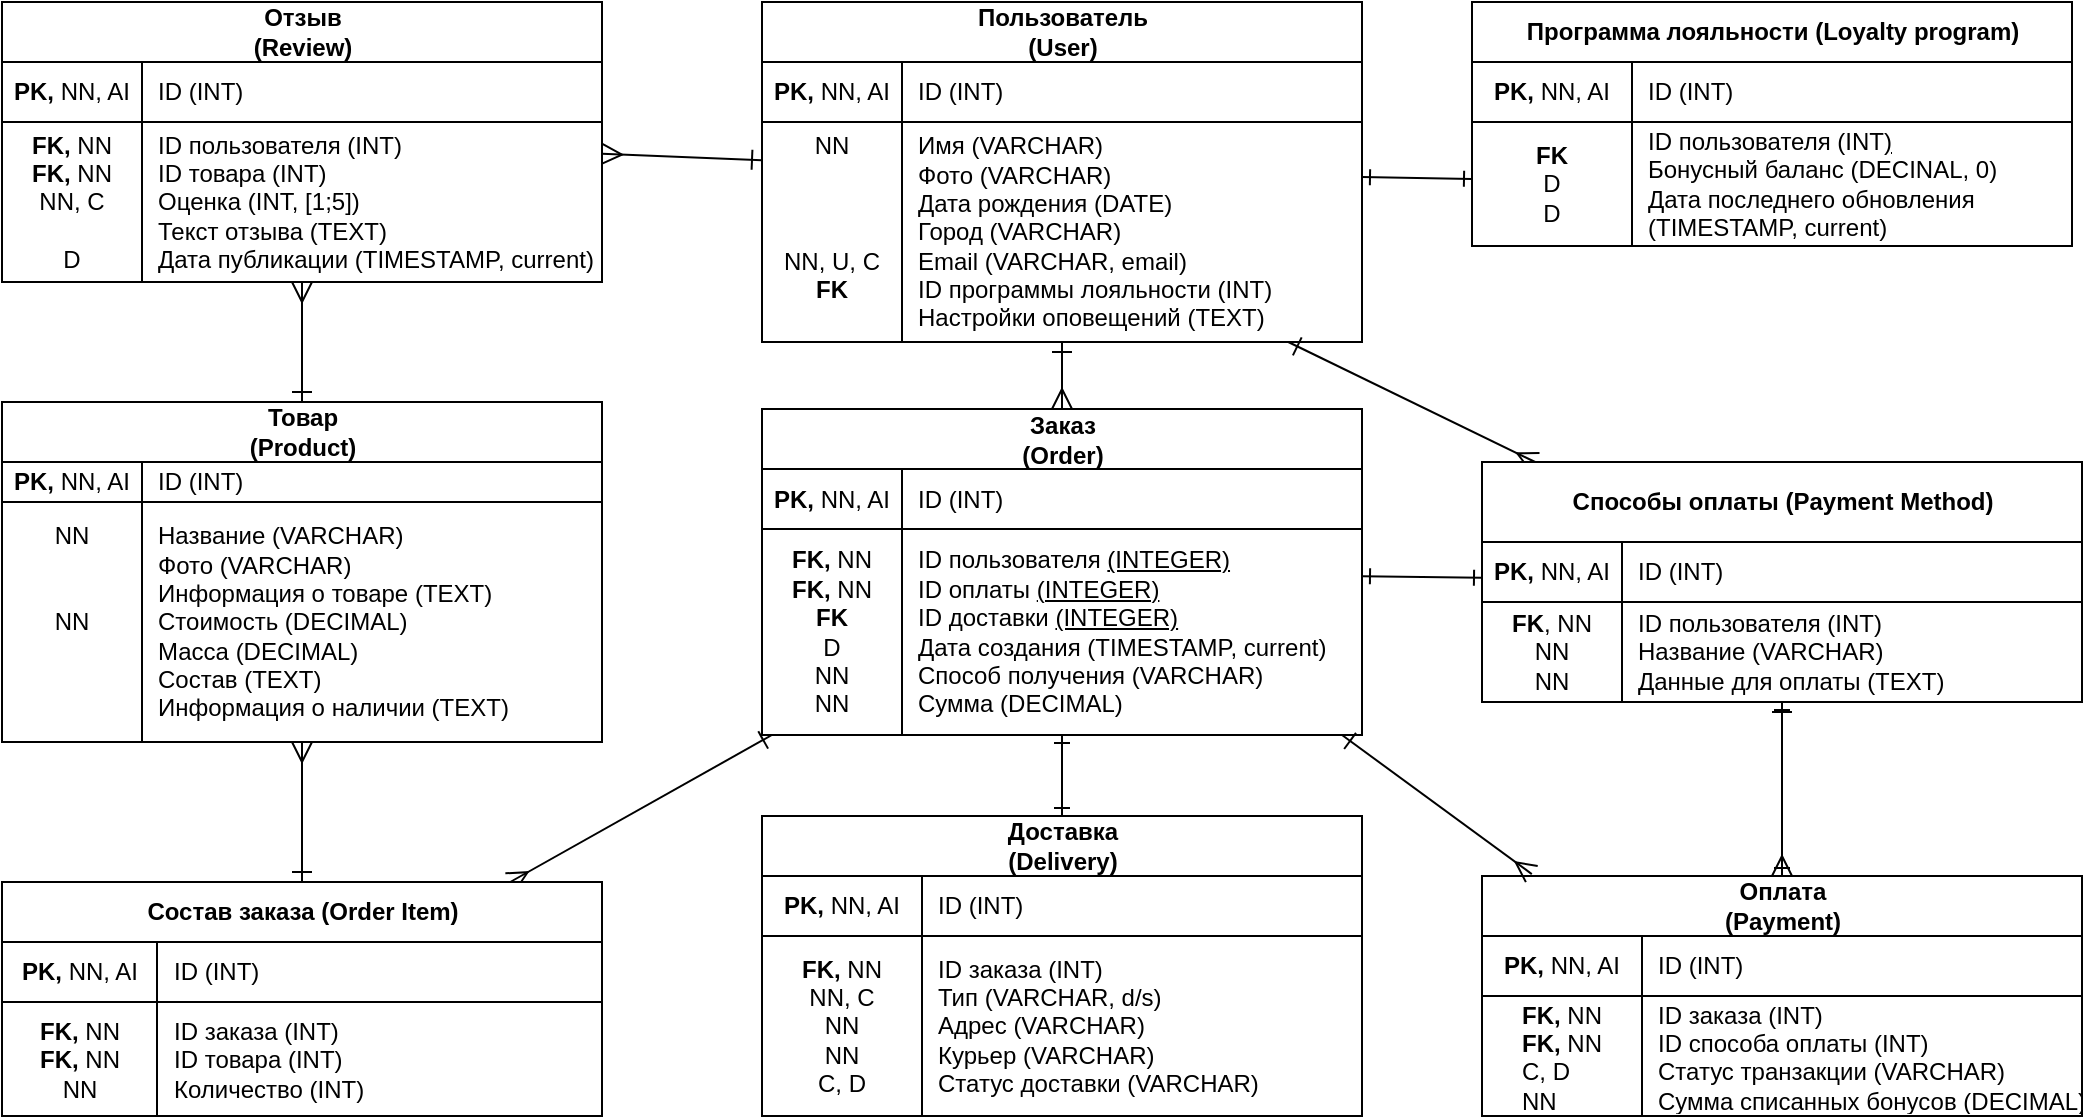 <mxfile version="26.0.16">
  <diagram name="Page-1" id="PA6goV8-cNR6Mvob7BMG">
    <mxGraphModel dx="984" dy="1733" grid="1" gridSize="10" guides="1" tooltips="1" connect="1" arrows="1" fold="1" page="1" pageScale="1" pageWidth="850" pageHeight="1100" math="0" shadow="0">
      <root>
        <mxCell id="0" />
        <mxCell id="1" parent="0" />
        <mxCell id="i-CCy0--mV5obR6uH1pO-1" style="rounded=0;orthogonalLoop=1;jettySize=auto;html=1;fontSize=12;startArrow=ERone;startFill=0;endArrow=ERone;endFill=0;" parent="1" source="i-CCy0--mV5obR6uH1pO-29" target="i-CCy0--mV5obR6uH1pO-47" edge="1">
          <mxGeometry relative="1" as="geometry" />
        </mxCell>
        <mxCell id="i-CCy0--mV5obR6uH1pO-2" style="edgeStyle=none;curved=1;rounded=0;orthogonalLoop=1;jettySize=auto;html=1;fontSize=12;startSize=8;endSize=8;startArrow=ERone;startFill=0;endArrow=ERmany;endFill=0;" parent="1" source="i-CCy0--mV5obR6uH1pO-33" target="i-CCy0--mV5obR6uH1pO-103" edge="1">
          <mxGeometry relative="1" as="geometry">
            <mxPoint x="655" y="-2" as="targetPoint" />
          </mxGeometry>
        </mxCell>
        <mxCell id="i-CCy0--mV5obR6uH1pO-21" style="edgeStyle=none;curved=1;rounded=0;orthogonalLoop=1;jettySize=auto;html=1;fontSize=12;startSize=8;endSize=8;startArrow=ERone;startFill=0;endArrow=ERmany;endFill=0;" parent="1" source="i-CCy0--mV5obR6uH1pO-29" target="i-CCy0--mV5obR6uH1pO-110" edge="1">
          <mxGeometry relative="1" as="geometry">
            <mxPoint x="530" y="-30" as="sourcePoint" />
            <mxPoint x="393" y="-87" as="targetPoint" />
          </mxGeometry>
        </mxCell>
        <mxCell id="i-CCy0--mV5obR6uH1pO-22" style="edgeStyle=none;curved=1;rounded=0;orthogonalLoop=1;jettySize=auto;html=1;fontSize=12;startSize=8;endSize=8;startArrow=ERone;startFill=0;endArrow=ERmany;endFill=0;" parent="1" source="i-CCy0--mV5obR6uH1pO-33" target="i-CCy0--mV5obR6uH1pO-56" edge="1">
          <mxGeometry relative="1" as="geometry">
            <mxPoint x="536" y="18" as="sourcePoint" />
            <mxPoint x="639" y="63" as="targetPoint" />
          </mxGeometry>
        </mxCell>
        <mxCell id="i-CCy0--mV5obR6uH1pO-23" style="edgeStyle=none;curved=1;rounded=0;orthogonalLoop=1;jettySize=auto;html=1;fontSize=12;startSize=8;endSize=8;startArrow=ERone;startFill=0;endArrow=ERmany;endFill=0;" parent="1" source="i-CCy0--mV5obR6uH1pO-82" target="i-CCy0--mV5obR6uH1pO-117" edge="1">
          <mxGeometry relative="1" as="geometry">
            <mxPoint x="492" y="4" as="sourcePoint" />
            <mxPoint x="672" y="141" as="targetPoint" />
          </mxGeometry>
        </mxCell>
        <mxCell id="i-CCy0--mV5obR6uH1pO-24" style="edgeStyle=none;curved=1;rounded=0;orthogonalLoop=1;jettySize=auto;html=1;fontSize=12;startSize=8;endSize=8;startArrow=ERone;startFill=0;endArrow=ERmany;endFill=0;" parent="1" source="i-CCy0--mV5obR6uH1pO-117" target="i-CCy0--mV5obR6uH1pO-110" edge="1">
          <mxGeometry relative="1" as="geometry">
            <mxPoint x="442.5" y="-37" as="sourcePoint" />
            <mxPoint x="622.5" y="100" as="targetPoint" />
          </mxGeometry>
        </mxCell>
        <mxCell id="i-CCy0--mV5obR6uH1pO-25" style="edgeStyle=none;curved=1;rounded=0;orthogonalLoop=1;jettySize=auto;html=1;fontSize=12;startSize=8;endSize=8;startArrow=ERone;startFill=0;endArrow=ERmany;endFill=0;" parent="1" source="i-CCy0--mV5obR6uH1pO-103" target="i-CCy0--mV5obR6uH1pO-82" edge="1">
          <mxGeometry relative="1" as="geometry">
            <mxPoint x="507" y="92" as="sourcePoint" />
            <mxPoint x="687" y="229" as="targetPoint" />
          </mxGeometry>
        </mxCell>
        <mxCell id="i-CCy0--mV5obR6uH1pO-26" style="rounded=0;orthogonalLoop=1;jettySize=auto;html=1;fontSize=12;startArrow=ERone;startFill=0;endArrow=ERone;endFill=0;" parent="1" source="i-CCy0--mV5obR6uH1pO-56" target="i-CCy0--mV5obR6uH1pO-103" edge="1">
          <mxGeometry relative="1" as="geometry">
            <mxPoint x="532" y="110.58" as="sourcePoint" />
            <mxPoint x="590" y="110.58" as="targetPoint" />
          </mxGeometry>
        </mxCell>
        <mxCell id="i-CCy0--mV5obR6uH1pO-27" style="rounded=0;orthogonalLoop=1;jettySize=auto;html=1;fontSize=12;startArrow=ERone;startFill=0;endArrow=ERone;endFill=0;" parent="1" source="i-CCy0--mV5obR6uH1pO-103" target="i-CCy0--mV5obR6uH1pO-89" edge="1">
          <mxGeometry relative="1" as="geometry">
            <mxPoint x="872" y="31" as="sourcePoint" />
            <mxPoint x="930" y="31" as="targetPoint" />
          </mxGeometry>
        </mxCell>
        <mxCell id="i-CCy0--mV5obR6uH1pO-28" style="edgeStyle=none;curved=1;rounded=0;orthogonalLoop=1;jettySize=auto;html=1;fontSize=12;startSize=8;endSize=8;startArrow=ERone;startFill=0;endArrow=ERmany;endFill=0;" parent="1" source="i-CCy0--mV5obR6uH1pO-56" target="i-CCy0--mV5obR6uH1pO-96" edge="1">
          <mxGeometry relative="1" as="geometry">
            <mxPoint x="495" y="170" as="sourcePoint" />
            <mxPoint x="675" y="307" as="targetPoint" />
          </mxGeometry>
        </mxCell>
        <mxCell id="i-CCy0--mV5obR6uH1pO-29" value="&lt;span style=&quot;white-space: normal;&quot;&gt;Пользователь (User)&lt;/span&gt;" style="shape=table;startSize=30;container=1;collapsible=1;childLayout=tableLayout;fixedRows=1;rowLines=0;fontStyle=1;align=center;resizeLast=1;html=1;" parent="1" vertex="1">
          <mxGeometry x="480" y="-380" width="300" height="170" as="geometry">
            <mxRectangle x="500" y="-250" width="160" height="30" as="alternateBounds" />
          </mxGeometry>
        </mxCell>
        <mxCell id="i-CCy0--mV5obR6uH1pO-30" value="" style="shape=tableRow;horizontal=0;startSize=0;swimlaneHead=0;swimlaneBody=0;fillColor=none;collapsible=0;dropTarget=0;points=[[0,0.5],[1,0.5]];portConstraint=eastwest;top=0;left=0;right=0;bottom=1;" parent="i-CCy0--mV5obR6uH1pO-29" vertex="1">
          <mxGeometry y="30" width="300" height="30" as="geometry" />
        </mxCell>
        <mxCell id="i-CCy0--mV5obR6uH1pO-31" value="PK,&amp;nbsp;&lt;span style=&quot;font-weight: 400;&quot;&gt;NN, AI&lt;/span&gt;" style="shape=partialRectangle;connectable=0;fillColor=none;top=0;left=0;bottom=0;right=0;fontStyle=1;overflow=hidden;whiteSpace=wrap;html=1;" parent="i-CCy0--mV5obR6uH1pO-30" vertex="1">
          <mxGeometry width="70" height="30" as="geometry">
            <mxRectangle width="70" height="30" as="alternateBounds" />
          </mxGeometry>
        </mxCell>
        <mxCell id="i-CCy0--mV5obR6uH1pO-32" value="&lt;span style=&quot;font-weight: 400; white-space: nowrap;&quot;&gt;ID (INT)&lt;/span&gt;" style="shape=partialRectangle;connectable=0;fillColor=none;top=0;left=0;bottom=0;right=0;align=left;spacingLeft=6;fontStyle=1;overflow=hidden;whiteSpace=wrap;html=1;" parent="i-CCy0--mV5obR6uH1pO-30" vertex="1">
          <mxGeometry x="70" width="230" height="30" as="geometry">
            <mxRectangle width="230" height="30" as="alternateBounds" />
          </mxGeometry>
        </mxCell>
        <mxCell id="i-CCy0--mV5obR6uH1pO-33" value="" style="shape=tableRow;horizontal=0;startSize=0;swimlaneHead=0;swimlaneBody=0;fillColor=none;collapsible=0;dropTarget=0;points=[[0,0.5],[1,0.5]];portConstraint=eastwest;top=0;left=0;right=0;bottom=0;" parent="i-CCy0--mV5obR6uH1pO-29" vertex="1">
          <mxGeometry y="60" width="300" height="110" as="geometry" />
        </mxCell>
        <mxCell id="i-CCy0--mV5obR6uH1pO-34" value="&lt;div&gt;NN&lt;/div&gt;&lt;div&gt;&lt;br&gt;&lt;/div&gt;&lt;div&gt;&lt;br&gt;&lt;/div&gt;&lt;div&gt;&lt;br&gt;&lt;/div&gt;&lt;div&gt;NN, U, C&lt;/div&gt;&lt;div&gt;&lt;b&gt;FK&lt;/b&gt;&lt;/div&gt;&lt;div&gt;&lt;br&gt;&lt;/div&gt;" style="shape=partialRectangle;connectable=0;fillColor=none;top=0;left=0;bottom=0;right=0;editable=1;overflow=hidden;whiteSpace=wrap;html=1;" parent="i-CCy0--mV5obR6uH1pO-33" vertex="1">
          <mxGeometry width="70" height="110" as="geometry">
            <mxRectangle width="70" height="110" as="alternateBounds" />
          </mxGeometry>
        </mxCell>
        <mxCell id="i-CCy0--mV5obR6uH1pO-35" value="&lt;div style=&quot;white-space: nowrap;&quot;&gt;Имя (VARCHAR)&lt;/div&gt;&lt;div style=&quot;white-space: nowrap;&quot;&gt;Фото (VARCHAR)&lt;/div&gt;&lt;div style=&quot;white-space: nowrap;&quot;&gt;Дата рождения (DATE)&lt;/div&gt;&lt;div style=&quot;white-space: nowrap;&quot;&gt;Город (VARCHAR)&lt;/div&gt;&lt;div style=&quot;white-space: nowrap;&quot;&gt;Email (VARCHAR, email)&lt;/div&gt;&lt;div style=&quot;white-space: nowrap;&quot;&gt;ID программы лояльности (INT)&lt;/div&gt;&lt;div style=&quot;white-space: nowrap;&quot;&gt;Настройки оповещений (TEXT)&lt;br&gt;&lt;/div&gt;" style="shape=partialRectangle;connectable=0;fillColor=none;top=0;left=0;bottom=0;right=0;align=left;spacingLeft=6;overflow=hidden;whiteSpace=wrap;html=1;" parent="i-CCy0--mV5obR6uH1pO-33" vertex="1">
          <mxGeometry x="70" width="230" height="110" as="geometry">
            <mxRectangle width="230" height="110" as="alternateBounds" />
          </mxGeometry>
        </mxCell>
        <mxCell id="i-CCy0--mV5obR6uH1pO-43" value="&lt;b&gt;Программа лояльности (Loyalty program)&lt;/b&gt;" style="shape=table;startSize=30;container=1;collapsible=1;childLayout=tableLayout;fixedRows=1;rowLines=0;align=center;resizeLast=1;html=1;" parent="1" vertex="1">
          <mxGeometry x="835" y="-380" width="300" height="122" as="geometry">
            <mxRectangle x="750" y="-340" width="290" height="30" as="alternateBounds" />
          </mxGeometry>
        </mxCell>
        <mxCell id="i-CCy0--mV5obR6uH1pO-44" value="" style="shape=tableRow;horizontal=0;startSize=0;swimlaneHead=0;swimlaneBody=0;fillColor=none;collapsible=0;dropTarget=0;points=[[0,0.5],[1,0.5]];portConstraint=eastwest;top=0;left=0;right=0;bottom=1;" parent="i-CCy0--mV5obR6uH1pO-43" vertex="1">
          <mxGeometry y="30" width="300" height="30" as="geometry" />
        </mxCell>
        <mxCell id="i-CCy0--mV5obR6uH1pO-45" value="PK,&amp;nbsp;&lt;span style=&quot;font-weight: 400;&quot;&gt;NN, AI&lt;/span&gt;" style="shape=partialRectangle;connectable=0;fillColor=none;top=0;left=0;bottom=0;right=0;fontStyle=1;overflow=hidden;whiteSpace=wrap;html=1;" parent="i-CCy0--mV5obR6uH1pO-44" vertex="1">
          <mxGeometry width="80.0" height="30" as="geometry">
            <mxRectangle width="80.0" height="30" as="alternateBounds" />
          </mxGeometry>
        </mxCell>
        <mxCell id="i-CCy0--mV5obR6uH1pO-46" value="&lt;span style=&quot;font-weight: 400; white-space: nowrap;&quot;&gt;ID (INT)&lt;/span&gt;" style="shape=partialRectangle;connectable=0;fillColor=none;top=0;left=0;bottom=0;right=0;align=left;spacingLeft=6;fontStyle=1;overflow=hidden;whiteSpace=wrap;html=1;" parent="i-CCy0--mV5obR6uH1pO-44" vertex="1">
          <mxGeometry x="80.0" width="220.0" height="30" as="geometry">
            <mxRectangle width="220.0" height="30" as="alternateBounds" />
          </mxGeometry>
        </mxCell>
        <mxCell id="i-CCy0--mV5obR6uH1pO-47" value="" style="shape=tableRow;horizontal=0;startSize=0;swimlaneHead=0;swimlaneBody=0;fillColor=none;collapsible=0;dropTarget=0;points=[[0,0.5],[1,0.5]];portConstraint=eastwest;top=0;left=0;right=0;bottom=0;" parent="i-CCy0--mV5obR6uH1pO-43" vertex="1">
          <mxGeometry y="60" width="300" height="62" as="geometry" />
        </mxCell>
        <mxCell id="i-CCy0--mV5obR6uH1pO-48" value="&lt;b&gt;FK&lt;/b&gt;&lt;div&gt;D&lt;/div&gt;&lt;div&gt;D&lt;/div&gt;" style="shape=partialRectangle;connectable=0;fillColor=none;top=0;left=0;bottom=0;right=0;editable=1;overflow=hidden;whiteSpace=wrap;html=1;" parent="i-CCy0--mV5obR6uH1pO-47" vertex="1">
          <mxGeometry width="80.0" height="62" as="geometry">
            <mxRectangle width="80.0" height="62" as="alternateBounds" />
          </mxGeometry>
        </mxCell>
        <mxCell id="i-CCy0--mV5obR6uH1pO-49" value="&lt;span style=&quot;white-space: nowrap;&quot;&gt;ID пользователя&amp;nbsp;&lt;/span&gt;&lt;span style=&quot;white-space: nowrap;&quot;&gt;(INT&lt;/span&gt;&lt;span style=&quot;white-space: nowrap; text-decoration: underline;&quot;&gt;)&lt;/span&gt;&lt;br style=&quot;white-space: nowrap;&quot;&gt;&lt;span style=&quot;white-space: nowrap;&quot;&gt;Бонусный баланс (DECINAL, 0)&lt;/span&gt;&lt;br style=&quot;white-space: nowrap;&quot;&gt;&lt;span style=&quot;white-space: nowrap;&quot;&gt;Дата последнего обновления&amp;nbsp;&lt;/span&gt;&lt;div&gt;&lt;span style=&quot;white-space: nowrap;&quot;&gt;(TIMESTAMP&lt;/span&gt;&lt;span style=&quot;white-space: nowrap;&quot;&gt;, current)&lt;/span&gt;&lt;/div&gt;" style="shape=partialRectangle;connectable=0;fillColor=none;top=0;left=0;bottom=0;right=0;align=left;spacingLeft=6;overflow=hidden;whiteSpace=wrap;html=1;" parent="i-CCy0--mV5obR6uH1pO-47" vertex="1">
          <mxGeometry x="80.0" width="220.0" height="62" as="geometry">
            <mxRectangle width="220.0" height="62" as="alternateBounds" />
          </mxGeometry>
        </mxCell>
        <mxCell id="i-CCy0--mV5obR6uH1pO-82" value="&lt;b&gt;Состав заказа (Order Item)&lt;/b&gt;" style="shape=table;startSize=30;container=1;collapsible=1;childLayout=tableLayout;fixedRows=1;rowLines=0;align=center;resizeLast=1;html=1;fontStyle=0" parent="1" vertex="1">
          <mxGeometry x="100" y="60" width="300" height="117" as="geometry">
            <mxRectangle x="232.5" y="233" width="200" height="30" as="alternateBounds" />
          </mxGeometry>
        </mxCell>
        <mxCell id="i-CCy0--mV5obR6uH1pO-83" value="" style="shape=tableRow;horizontal=0;startSize=0;swimlaneHead=0;swimlaneBody=0;fillColor=none;collapsible=0;dropTarget=0;points=[[0,0.5],[1,0.5]];portConstraint=eastwest;top=0;left=0;right=0;bottom=1;" parent="i-CCy0--mV5obR6uH1pO-82" vertex="1">
          <mxGeometry y="30" width="300" height="30" as="geometry" />
        </mxCell>
        <mxCell id="i-CCy0--mV5obR6uH1pO-84" value="PK, &lt;span style=&quot;font-weight: normal;&quot;&gt;NN, AI&lt;/span&gt;" style="shape=partialRectangle;connectable=0;fillColor=none;top=0;left=0;bottom=0;right=0;fontStyle=1;overflow=hidden;whiteSpace=wrap;html=1;" parent="i-CCy0--mV5obR6uH1pO-83" vertex="1">
          <mxGeometry width="77.5" height="30" as="geometry">
            <mxRectangle width="77.5" height="30" as="alternateBounds" />
          </mxGeometry>
        </mxCell>
        <mxCell id="i-CCy0--mV5obR6uH1pO-85" value="&lt;span style=&quot;font-weight: 400; white-space: nowrap;&quot;&gt;ID (INT)&lt;/span&gt;" style="shape=partialRectangle;connectable=0;fillColor=none;top=0;left=0;bottom=0;right=0;align=left;spacingLeft=6;fontStyle=1;overflow=hidden;whiteSpace=wrap;html=1;" parent="i-CCy0--mV5obR6uH1pO-83" vertex="1">
          <mxGeometry x="77.5" width="222.5" height="30" as="geometry">
            <mxRectangle width="222.5" height="30" as="alternateBounds" />
          </mxGeometry>
        </mxCell>
        <mxCell id="i-CCy0--mV5obR6uH1pO-86" value="" style="shape=tableRow;horizontal=0;startSize=0;swimlaneHead=0;swimlaneBody=0;fillColor=none;collapsible=0;dropTarget=0;points=[[0,0.5],[1,0.5]];portConstraint=eastwest;top=0;left=0;right=0;bottom=0;fontStyle=4" parent="i-CCy0--mV5obR6uH1pO-82" vertex="1">
          <mxGeometry y="60" width="300" height="57" as="geometry" />
        </mxCell>
        <mxCell id="i-CCy0--mV5obR6uH1pO-87" value="&lt;b&gt;FK, &lt;/b&gt;NN&lt;div&gt;&lt;b&gt;FK, &lt;/b&gt;NN&lt;/div&gt;&lt;div&gt;NN&lt;/div&gt;" style="shape=partialRectangle;connectable=0;fillColor=none;top=0;left=0;bottom=0;right=0;editable=1;overflow=hidden;whiteSpace=wrap;html=1;" parent="i-CCy0--mV5obR6uH1pO-86" vertex="1">
          <mxGeometry width="77.5" height="57" as="geometry">
            <mxRectangle width="77.5" height="57" as="alternateBounds" />
          </mxGeometry>
        </mxCell>
        <mxCell id="i-CCy0--mV5obR6uH1pO-88" value="&lt;span style=&quot;white-space: nowrap;&quot;&gt;ID заказа&amp;nbsp;&lt;/span&gt;&lt;span style=&quot;white-space: nowrap;&quot;&gt;(INT)&lt;/span&gt;&lt;div&gt;&lt;span style=&quot;white-space: nowrap;&quot;&gt;ID товара&amp;nbsp;&lt;/span&gt;&lt;span style=&quot;white-space: nowrap;&quot;&gt;(INT)&lt;/span&gt;&lt;br style=&quot;white-space: nowrap;&quot;&gt;&lt;span style=&quot;white-space: nowrap;&quot;&gt;Количество (INT)&lt;/span&gt;&lt;/div&gt;" style="shape=partialRectangle;connectable=0;fillColor=none;top=0;left=0;bottom=0;right=0;align=left;spacingLeft=6;overflow=hidden;whiteSpace=wrap;html=1;fontStyle=0" parent="i-CCy0--mV5obR6uH1pO-86" vertex="1">
          <mxGeometry x="77.5" width="222.5" height="57" as="geometry">
            <mxRectangle width="222.5" height="57" as="alternateBounds" />
          </mxGeometry>
        </mxCell>
        <mxCell id="i-CCy0--mV5obR6uH1pO-96" value="&lt;span style=&quot;white-space: normal;&quot;&gt;Оплата (Payment)&lt;/span&gt;" style="shape=table;startSize=30;container=1;collapsible=1;childLayout=tableLayout;fixedRows=1;rowLines=0;fontStyle=1;align=center;resizeLast=1;html=1;" parent="1" vertex="1">
          <mxGeometry x="840" y="57" width="300" height="120" as="geometry" />
        </mxCell>
        <mxCell id="i-CCy0--mV5obR6uH1pO-97" value="" style="shape=tableRow;horizontal=0;startSize=0;swimlaneHead=0;swimlaneBody=0;fillColor=none;collapsible=0;dropTarget=0;points=[[0,0.5],[1,0.5]];portConstraint=eastwest;top=0;left=0;right=0;bottom=1;" parent="i-CCy0--mV5obR6uH1pO-96" vertex="1">
          <mxGeometry y="30" width="300" height="30" as="geometry" />
        </mxCell>
        <mxCell id="i-CCy0--mV5obR6uH1pO-98" value="PK,&amp;nbsp;&lt;span style=&quot;font-weight: 400;&quot;&gt;NN, AI&lt;/span&gt;" style="shape=partialRectangle;connectable=0;fillColor=none;top=0;left=0;bottom=0;right=0;fontStyle=1;overflow=hidden;whiteSpace=wrap;html=1;" parent="i-CCy0--mV5obR6uH1pO-97" vertex="1">
          <mxGeometry width="80" height="30" as="geometry">
            <mxRectangle width="80" height="30" as="alternateBounds" />
          </mxGeometry>
        </mxCell>
        <mxCell id="i-CCy0--mV5obR6uH1pO-99" value="&lt;span style=&quot;font-weight: 400; white-space: nowrap;&quot;&gt;ID (INT)&lt;/span&gt;" style="shape=partialRectangle;connectable=0;fillColor=none;top=0;left=0;bottom=0;right=0;align=left;spacingLeft=6;fontStyle=1;overflow=hidden;whiteSpace=wrap;html=1;" parent="i-CCy0--mV5obR6uH1pO-97" vertex="1">
          <mxGeometry x="80" width="220" height="30" as="geometry">
            <mxRectangle width="220" height="30" as="alternateBounds" />
          </mxGeometry>
        </mxCell>
        <mxCell id="i-CCy0--mV5obR6uH1pO-100" value="" style="shape=tableRow;horizontal=0;startSize=0;swimlaneHead=0;swimlaneBody=0;fillColor=none;collapsible=0;dropTarget=0;points=[[0,0.5],[1,0.5]];portConstraint=eastwest;top=0;left=0;right=0;bottom=0;" parent="i-CCy0--mV5obR6uH1pO-96" vertex="1">
          <mxGeometry y="60" width="300" height="60" as="geometry" />
        </mxCell>
        <mxCell id="i-CCy0--mV5obR6uH1pO-101" value="&lt;div style=&quot;text-align: left;&quot;&gt;&lt;font color=&quot;#000000&quot;&gt;&lt;span style=&quot;caret-color: rgb(0, 0, 0); text-wrap-mode: nowrap;&quot;&gt;&lt;b&gt;FK, &lt;/b&gt;NN&lt;/span&gt;&lt;/font&gt;&lt;/div&gt;&lt;div style=&quot;text-align: left;&quot;&gt;&lt;font color=&quot;#000000&quot;&gt;&lt;span style=&quot;caret-color: rgb(0, 0, 0); text-wrap-mode: nowrap;&quot;&gt;&lt;b&gt;FK, &lt;/b&gt;NN&lt;/span&gt;&lt;/font&gt;&lt;/div&gt;&lt;div style=&quot;text-align: left;&quot;&gt;&lt;font color=&quot;#000000&quot;&gt;&lt;span style=&quot;caret-color: rgb(0, 0, 0); text-wrap-mode: nowrap;&quot;&gt;C, D&lt;/span&gt;&lt;/font&gt;&lt;/div&gt;&lt;div style=&quot;text-align: left;&quot;&gt;&lt;font color=&quot;#000000&quot;&gt;&lt;span style=&quot;caret-color: rgb(0, 0, 0); text-wrap-mode: nowrap;&quot;&gt;NN&lt;/span&gt;&lt;/font&gt;&lt;/div&gt;" style="shape=partialRectangle;connectable=0;fillColor=none;top=0;left=0;bottom=0;right=0;editable=1;overflow=hidden;whiteSpace=wrap;html=1;fontStyle=0" parent="i-CCy0--mV5obR6uH1pO-100" vertex="1">
          <mxGeometry width="80" height="60" as="geometry">
            <mxRectangle width="80" height="60" as="alternateBounds" />
          </mxGeometry>
        </mxCell>
        <mxCell id="i-CCy0--mV5obR6uH1pO-102" value="&lt;span style=&quot;white-space: nowrap;&quot;&gt;ID заказа&amp;nbsp;&lt;/span&gt;&lt;span style=&quot;white-space: nowrap;&quot;&gt;(INT)&lt;/span&gt;&lt;br style=&quot;white-space: nowrap;&quot;&gt;&lt;span style=&quot;white-space: nowrap;&quot;&gt;ID способа оплаты&amp;nbsp;&lt;/span&gt;&lt;span style=&quot;white-space: nowrap;&quot;&gt;(INT)&lt;/span&gt;&lt;br style=&quot;white-space: nowrap;&quot;&gt;&lt;span style=&quot;white-space: nowrap;&quot;&gt;Статус транзакции (VARCHAR)&lt;/span&gt;&lt;br style=&quot;white-space: nowrap;&quot;&gt;&lt;span style=&quot;white-space: nowrap;&quot;&gt;Сумма списанных бонусов (DECIMAL)&lt;/span&gt;" style="shape=partialRectangle;connectable=0;fillColor=none;top=0;left=0;bottom=0;right=0;align=left;spacingLeft=6;overflow=hidden;whiteSpace=wrap;html=1;fontStyle=0" parent="i-CCy0--mV5obR6uH1pO-100" vertex="1">
          <mxGeometry x="80" width="220" height="60" as="geometry">
            <mxRectangle width="220" height="60" as="alternateBounds" />
          </mxGeometry>
        </mxCell>
        <mxCell id="i-CCy0--mV5obR6uH1pO-103" value="&lt;span style=&quot;white-space: normal;&quot;&gt;Заказ (Order)&lt;/span&gt;" style="shape=table;startSize=30;container=1;collapsible=1;childLayout=tableLayout;fixedRows=1;rowLines=0;fontStyle=1;align=center;resizeLast=1;html=1;" parent="1" vertex="1">
          <mxGeometry x="480" y="-176.5" width="300" height="163" as="geometry">
            <mxRectangle x="460" y="-42.5" width="120" height="30" as="alternateBounds" />
          </mxGeometry>
        </mxCell>
        <mxCell id="i-CCy0--mV5obR6uH1pO-104" value="" style="shape=tableRow;horizontal=0;startSize=0;swimlaneHead=0;swimlaneBody=0;fillColor=none;collapsible=0;dropTarget=0;points=[[0,0.5],[1,0.5]];portConstraint=eastwest;top=0;left=0;right=0;bottom=1;" parent="i-CCy0--mV5obR6uH1pO-103" vertex="1">
          <mxGeometry y="30" width="300" height="30" as="geometry" />
        </mxCell>
        <mxCell id="i-CCy0--mV5obR6uH1pO-105" value="PK,&amp;nbsp;&lt;span style=&quot;font-weight: 400;&quot;&gt;NN, AI&lt;/span&gt;" style="shape=partialRectangle;connectable=0;fillColor=none;top=0;left=0;bottom=0;right=0;fontStyle=1;overflow=hidden;whiteSpace=wrap;html=1;" parent="i-CCy0--mV5obR6uH1pO-104" vertex="1">
          <mxGeometry width="70" height="30" as="geometry">
            <mxRectangle width="70" height="30" as="alternateBounds" />
          </mxGeometry>
        </mxCell>
        <mxCell id="i-CCy0--mV5obR6uH1pO-106" value="&lt;span style=&quot;font-weight: 400; white-space: nowrap;&quot;&gt;ID (INT)&lt;/span&gt;" style="shape=partialRectangle;connectable=0;fillColor=none;top=0;left=0;bottom=0;right=0;align=left;spacingLeft=6;fontStyle=1;overflow=hidden;whiteSpace=wrap;html=1;" parent="i-CCy0--mV5obR6uH1pO-104" vertex="1">
          <mxGeometry x="70" width="230" height="30" as="geometry">
            <mxRectangle width="230" height="30" as="alternateBounds" />
          </mxGeometry>
        </mxCell>
        <mxCell id="i-CCy0--mV5obR6uH1pO-107" value="" style="shape=tableRow;horizontal=0;startSize=0;swimlaneHead=0;swimlaneBody=0;fillColor=none;collapsible=0;dropTarget=0;points=[[0,0.5],[1,0.5]];portConstraint=eastwest;top=0;left=0;right=0;bottom=0;" parent="i-CCy0--mV5obR6uH1pO-103" vertex="1">
          <mxGeometry y="60" width="300" height="103" as="geometry" />
        </mxCell>
        <mxCell id="i-CCy0--mV5obR6uH1pO-108" value="&lt;b&gt;FK, &lt;/b&gt;NN&lt;div&gt;&lt;b&gt;FK, &lt;/b&gt;NN&lt;/div&gt;&lt;div&gt;&lt;b&gt;FK&lt;/b&gt;&lt;/div&gt;&lt;div&gt;D&lt;/div&gt;&lt;div&gt;NN&lt;/div&gt;&lt;div&gt;NN&lt;/div&gt;" style="shape=partialRectangle;connectable=0;fillColor=none;top=0;left=0;bottom=0;right=0;editable=1;overflow=hidden;whiteSpace=wrap;html=1;" parent="i-CCy0--mV5obR6uH1pO-107" vertex="1">
          <mxGeometry width="70" height="103" as="geometry">
            <mxRectangle width="70" height="103" as="alternateBounds" />
          </mxGeometry>
        </mxCell>
        <mxCell id="i-CCy0--mV5obR6uH1pO-109" value="&lt;span style=&quot;white-space: nowrap;&quot;&gt;ID пользователя&amp;nbsp;&lt;/span&gt;&lt;span style=&quot;white-space: nowrap; text-decoration: underline;&quot;&gt;(INTEGER)&lt;/span&gt;&lt;div style=&quot;white-space: nowrap;&quot;&gt;ID оплаты&amp;nbsp;&lt;span style=&quot;text-decoration: underline;&quot;&gt;(INTEGER)&lt;/span&gt;&lt;/div&gt;&lt;div style=&quot;white-space: nowrap;&quot;&gt;ID доставки&amp;nbsp;&lt;span style=&quot;text-decoration: underline;&quot;&gt;(INTEGER)&lt;/span&gt;&lt;br&gt;Дата создания (TIMESTAMP, current)&lt;br&gt;Способ получения (VARCHAR)&lt;br&gt;Сумма (DECIMAL)&lt;/div&gt;" style="shape=partialRectangle;connectable=0;fillColor=none;top=0;left=0;bottom=0;right=0;align=left;spacingLeft=6;overflow=hidden;whiteSpace=wrap;html=1;" parent="i-CCy0--mV5obR6uH1pO-107" vertex="1">
          <mxGeometry x="70" width="230" height="103" as="geometry">
            <mxRectangle width="230" height="103" as="alternateBounds" />
          </mxGeometry>
        </mxCell>
        <mxCell id="i-CCy0--mV5obR6uH1pO-110" value="&lt;span style=&quot;white-space: normal;&quot;&gt;Отзыв (Review)&lt;/span&gt;" style="shape=table;startSize=30;container=1;collapsible=1;childLayout=tableLayout;fixedRows=1;rowLines=0;fontStyle=1;align=center;resizeLast=1;html=1;" parent="1" vertex="1">
          <mxGeometry x="100" y="-380" width="300" height="140" as="geometry">
            <mxRectangle x="70" y="-310" width="130" height="30" as="alternateBounds" />
          </mxGeometry>
        </mxCell>
        <mxCell id="i-CCy0--mV5obR6uH1pO-111" value="" style="shape=tableRow;horizontal=0;startSize=0;swimlaneHead=0;swimlaneBody=0;fillColor=none;collapsible=0;dropTarget=0;points=[[0,0.5],[1,0.5]];portConstraint=eastwest;top=0;left=0;right=0;bottom=1;fontStyle=0" parent="i-CCy0--mV5obR6uH1pO-110" vertex="1">
          <mxGeometry y="30" width="300" height="30" as="geometry" />
        </mxCell>
        <mxCell id="i-CCy0--mV5obR6uH1pO-112" value="PK, &lt;span style=&quot;font-weight: 400;&quot;&gt;NN, AI&lt;/span&gt;" style="shape=partialRectangle;connectable=0;fillColor=none;top=0;left=0;bottom=0;right=0;fontStyle=1;overflow=hidden;whiteSpace=wrap;html=1;" parent="i-CCy0--mV5obR6uH1pO-111" vertex="1">
          <mxGeometry width="70" height="30" as="geometry">
            <mxRectangle width="70" height="30" as="alternateBounds" />
          </mxGeometry>
        </mxCell>
        <mxCell id="i-CCy0--mV5obR6uH1pO-113" value="&lt;span style=&quot;font-weight: 400; white-space: nowrap;&quot;&gt;ID (INT)&lt;/span&gt;" style="shape=partialRectangle;connectable=0;fillColor=none;top=0;left=0;bottom=0;right=0;align=left;spacingLeft=6;fontStyle=1;overflow=hidden;whiteSpace=wrap;html=1;" parent="i-CCy0--mV5obR6uH1pO-111" vertex="1">
          <mxGeometry x="70" width="230" height="30" as="geometry">
            <mxRectangle width="230" height="30" as="alternateBounds" />
          </mxGeometry>
        </mxCell>
        <mxCell id="i-CCy0--mV5obR6uH1pO-114" value="" style="shape=tableRow;horizontal=0;startSize=0;swimlaneHead=0;swimlaneBody=0;fillColor=none;collapsible=0;dropTarget=0;points=[[0,0.5],[1,0.5]];portConstraint=eastwest;top=0;left=0;right=0;bottom=0;" parent="i-CCy0--mV5obR6uH1pO-110" vertex="1">
          <mxGeometry y="60" width="300" height="80" as="geometry" />
        </mxCell>
        <mxCell id="i-CCy0--mV5obR6uH1pO-115" value="&lt;b&gt;FK, &lt;/b&gt;NN&lt;div&gt;&lt;b&gt;FK, &lt;/b&gt;NN&lt;/div&gt;&lt;div&gt;NN, С&lt;/div&gt;&lt;div&gt;&lt;br&gt;&lt;/div&gt;&lt;div&gt;D&lt;/div&gt;" style="shape=partialRectangle;connectable=0;fillColor=none;top=0;left=0;bottom=0;right=0;editable=1;overflow=hidden;whiteSpace=wrap;html=1;" parent="i-CCy0--mV5obR6uH1pO-114" vertex="1">
          <mxGeometry width="70" height="80" as="geometry">
            <mxRectangle width="70" height="80" as="alternateBounds" />
          </mxGeometry>
        </mxCell>
        <mxCell id="i-CCy0--mV5obR6uH1pO-116" value="&lt;span style=&quot;white-space: nowrap;&quot;&gt;ID пользователя&amp;nbsp;&lt;/span&gt;&lt;span style=&quot;white-space: nowrap;&quot;&gt;(INT)&lt;/span&gt;&lt;br style=&quot;white-space: nowrap;&quot;&gt;&lt;span style=&quot;white-space: nowrap;&quot;&gt;ID товара&amp;nbsp;&lt;/span&gt;&lt;span style=&quot;white-space: nowrap;&quot;&gt;(INT)&lt;/span&gt;&lt;br style=&quot;white-space: nowrap;&quot;&gt;&lt;span style=&quot;white-space: nowrap;&quot;&gt;Оценка (INT, [1;5])&lt;/span&gt;&lt;br style=&quot;white-space: nowrap;&quot;&gt;&lt;span style=&quot;white-space: nowrap;&quot;&gt;Текст отзыва (TEXT)&lt;/span&gt;&lt;br style=&quot;white-space: nowrap;&quot;&gt;&lt;span style=&quot;white-space: nowrap;&quot;&gt;Дата публикации (TIMESTAMP, current)&lt;/span&gt;" style="shape=partialRectangle;connectable=0;fillColor=none;top=0;left=0;bottom=0;right=0;align=left;spacingLeft=6;overflow=hidden;whiteSpace=wrap;html=1;fontStyle=0" parent="i-CCy0--mV5obR6uH1pO-114" vertex="1">
          <mxGeometry x="70" width="230" height="80" as="geometry">
            <mxRectangle width="230" height="80" as="alternateBounds" />
          </mxGeometry>
        </mxCell>
        <mxCell id="i-CCy0--mV5obR6uH1pO-117" value="&lt;span style=&quot;white-space: normal;&quot;&gt;Товар (Product)&lt;/span&gt;" style="shape=table;startSize=30;container=1;collapsible=1;childLayout=tableLayout;fixedRows=1;rowLines=0;fontStyle=1;align=center;resizeLast=1;html=1;" parent="1" vertex="1">
          <mxGeometry x="100" y="-180" width="300" height="170" as="geometry">
            <mxRectangle x="130" y="-110" width="130" height="30" as="alternateBounds" />
          </mxGeometry>
        </mxCell>
        <mxCell id="i-CCy0--mV5obR6uH1pO-118" value="" style="shape=tableRow;horizontal=0;startSize=0;swimlaneHead=0;swimlaneBody=0;fillColor=none;collapsible=0;dropTarget=0;points=[[0,0.5],[1,0.5]];portConstraint=eastwest;top=0;left=0;right=0;bottom=1;" parent="i-CCy0--mV5obR6uH1pO-117" vertex="1">
          <mxGeometry y="30" width="300" height="20" as="geometry" />
        </mxCell>
        <mxCell id="i-CCy0--mV5obR6uH1pO-119" value="PK,&amp;nbsp;&lt;span style=&quot;font-weight: 400;&quot;&gt;NN, AI&lt;/span&gt;" style="shape=partialRectangle;connectable=0;fillColor=none;top=0;left=0;bottom=0;right=0;fontStyle=1;overflow=hidden;whiteSpace=wrap;html=1;" parent="i-CCy0--mV5obR6uH1pO-118" vertex="1">
          <mxGeometry width="70" height="20" as="geometry">
            <mxRectangle width="70" height="20" as="alternateBounds" />
          </mxGeometry>
        </mxCell>
        <mxCell id="i-CCy0--mV5obR6uH1pO-120" value="&lt;span style=&quot;font-weight: 400; white-space: nowrap;&quot;&gt;ID (INT)&lt;/span&gt;" style="shape=partialRectangle;connectable=0;fillColor=none;top=0;left=0;bottom=0;right=0;align=left;spacingLeft=6;fontStyle=1;overflow=hidden;whiteSpace=wrap;html=1;" parent="i-CCy0--mV5obR6uH1pO-118" vertex="1">
          <mxGeometry x="70" width="230" height="20" as="geometry">
            <mxRectangle width="230" height="20" as="alternateBounds" />
          </mxGeometry>
        </mxCell>
        <mxCell id="i-CCy0--mV5obR6uH1pO-121" value="" style="shape=tableRow;horizontal=0;startSize=0;swimlaneHead=0;swimlaneBody=0;fillColor=none;collapsible=0;dropTarget=0;points=[[0,0.5],[1,0.5]];portConstraint=eastwest;top=0;left=0;right=0;bottom=0;" parent="i-CCy0--mV5obR6uH1pO-117" vertex="1">
          <mxGeometry y="50" width="300" height="120" as="geometry" />
        </mxCell>
        <mxCell id="i-CCy0--mV5obR6uH1pO-122" value="NN&lt;div&gt;&lt;br&gt;&lt;/div&gt;&lt;div&gt;&lt;br&gt;&lt;/div&gt;&lt;div&gt;NN&lt;/div&gt;&lt;div&gt;&lt;br&gt;&lt;/div&gt;&lt;div&gt;&lt;br&gt;&lt;/div&gt;&lt;div&gt;&lt;br&gt;&lt;/div&gt;" style="shape=partialRectangle;connectable=0;fillColor=none;top=0;left=0;bottom=0;right=0;editable=1;overflow=hidden;whiteSpace=wrap;html=1;" parent="i-CCy0--mV5obR6uH1pO-121" vertex="1">
          <mxGeometry width="70" height="120" as="geometry">
            <mxRectangle width="70" height="120" as="alternateBounds" />
          </mxGeometry>
        </mxCell>
        <mxCell id="i-CCy0--mV5obR6uH1pO-123" value="&lt;span style=&quot;white-space: nowrap;&quot;&gt;Название (VARCHAR)&lt;/span&gt;&lt;br style=&quot;white-space: nowrap;&quot;&gt;&lt;span style=&quot;white-space: nowrap;&quot;&gt;Фото (&lt;/span&gt;&lt;span style=&quot;white-space: nowrap;&quot;&gt;VARCHAR&lt;/span&gt;&lt;span style=&quot;white-space: nowrap;&quot;&gt;)&lt;/span&gt;&lt;br style=&quot;white-space: nowrap;&quot;&gt;&lt;span style=&quot;white-space: nowrap;&quot;&gt;Информация о товаре (TEXT)&lt;/span&gt;&lt;br style=&quot;white-space: nowrap;&quot;&gt;&lt;span style=&quot;white-space: nowrap;&quot;&gt;Стоимость (DECIMAL)&lt;/span&gt;&lt;br style=&quot;white-space: nowrap;&quot;&gt;&lt;span style=&quot;white-space: nowrap;&quot;&gt;Масса (DECIMAL)&lt;/span&gt;&lt;br style=&quot;white-space: nowrap;&quot;&gt;&lt;span style=&quot;white-space: nowrap;&quot;&gt;Состав (TEXT)&lt;/span&gt;&lt;br style=&quot;white-space: nowrap;&quot;&gt;&lt;span style=&quot;white-space: nowrap;&quot;&gt;Информация о наличии (TEXT)&lt;/span&gt;" style="shape=partialRectangle;connectable=0;fillColor=none;top=0;left=0;bottom=0;right=0;align=left;spacingLeft=6;overflow=hidden;whiteSpace=wrap;html=1;" parent="i-CCy0--mV5obR6uH1pO-121" vertex="1">
          <mxGeometry x="70" width="230" height="120" as="geometry">
            <mxRectangle width="230" height="120" as="alternateBounds" />
          </mxGeometry>
        </mxCell>
        <mxCell id="i-CCy0--mV5obR6uH1pO-89" value="&lt;span style=&quot;white-space: normal;&quot;&gt;Доставка (Delivery)&lt;/span&gt;" style="shape=table;startSize=30;container=1;collapsible=1;childLayout=tableLayout;fixedRows=1;rowLines=0;fontStyle=1;align=center;resizeLast=1;html=1;" parent="1" vertex="1">
          <mxGeometry x="480" y="27" width="300" height="150" as="geometry" />
        </mxCell>
        <mxCell id="i-CCy0--mV5obR6uH1pO-90" value="" style="shape=tableRow;horizontal=0;startSize=0;swimlaneHead=0;swimlaneBody=0;fillColor=none;collapsible=0;dropTarget=0;points=[[0,0.5],[1,0.5]];portConstraint=eastwest;top=0;left=0;right=0;bottom=1;" parent="i-CCy0--mV5obR6uH1pO-89" vertex="1">
          <mxGeometry y="30" width="300" height="30" as="geometry" />
        </mxCell>
        <mxCell id="i-CCy0--mV5obR6uH1pO-91" value="PK,&amp;nbsp;&lt;span style=&quot;font-weight: 400;&quot;&gt;NN, AI&lt;/span&gt;" style="shape=partialRectangle;connectable=0;fillColor=none;top=0;left=0;bottom=0;right=0;fontStyle=1;overflow=hidden;whiteSpace=wrap;html=1;" parent="i-CCy0--mV5obR6uH1pO-90" vertex="1">
          <mxGeometry width="80" height="30" as="geometry">
            <mxRectangle width="80" height="30" as="alternateBounds" />
          </mxGeometry>
        </mxCell>
        <mxCell id="i-CCy0--mV5obR6uH1pO-92" value="&lt;span style=&quot;font-weight: 400; white-space: nowrap;&quot;&gt;ID (INT)&lt;/span&gt;" style="shape=partialRectangle;connectable=0;fillColor=none;top=0;left=0;bottom=0;right=0;align=left;spacingLeft=6;fontStyle=1;overflow=hidden;whiteSpace=wrap;html=1;" parent="i-CCy0--mV5obR6uH1pO-90" vertex="1">
          <mxGeometry x="80" width="220" height="30" as="geometry">
            <mxRectangle width="220" height="30" as="alternateBounds" />
          </mxGeometry>
        </mxCell>
        <mxCell id="i-CCy0--mV5obR6uH1pO-93" value="" style="shape=tableRow;horizontal=0;startSize=0;swimlaneHead=0;swimlaneBody=0;fillColor=none;collapsible=0;dropTarget=0;points=[[0,0.5],[1,0.5]];portConstraint=eastwest;top=0;left=0;right=0;bottom=0;" parent="i-CCy0--mV5obR6uH1pO-89" vertex="1">
          <mxGeometry y="60" width="300" height="90" as="geometry" />
        </mxCell>
        <mxCell id="i-CCy0--mV5obR6uH1pO-94" value="&lt;div&gt;&lt;b&gt;FK, &lt;/b&gt;NN&lt;/div&gt;&lt;div&gt;NN, C&lt;/div&gt;&lt;div&gt;NN&lt;/div&gt;&lt;div&gt;NN&lt;/div&gt;&lt;div&gt;C, D&lt;/div&gt;" style="shape=partialRectangle;connectable=0;fillColor=none;top=0;left=0;bottom=0;right=0;editable=1;overflow=hidden;whiteSpace=wrap;html=1;" parent="i-CCy0--mV5obR6uH1pO-93" vertex="1">
          <mxGeometry width="80" height="90" as="geometry">
            <mxRectangle width="80" height="90" as="alternateBounds" />
          </mxGeometry>
        </mxCell>
        <mxCell id="i-CCy0--mV5obR6uH1pO-95" value="&lt;div&gt;&lt;span style=&quot;white-space: nowrap;&quot;&gt;ID заказа&amp;nbsp;&lt;/span&gt;&lt;span style=&quot;white-space: nowrap;&quot;&gt;(INT)&lt;br&gt;&lt;/span&gt;&lt;span style=&quot;white-space: nowrap;&quot;&gt;Тип (VARCHAR, d/s)&lt;/span&gt;&lt;br&gt;&lt;/div&gt;&lt;span style=&quot;white-space: nowrap;&quot;&gt;Адрес (VARCHAR)&lt;/span&gt;&lt;br style=&quot;white-space: nowrap;&quot;&gt;&lt;span style=&quot;white-space: nowrap;&quot;&gt;Курьер (VARCHAR)&lt;/span&gt;&lt;br style=&quot;white-space: nowrap;&quot;&gt;&lt;span style=&quot;white-space: nowrap;&quot;&gt;Статус доставки (VARCHAR)&lt;/span&gt;" style="shape=partialRectangle;connectable=0;fillColor=none;top=0;left=0;bottom=0;right=0;align=left;spacingLeft=6;overflow=hidden;whiteSpace=wrap;html=1;fontStyle=0" parent="i-CCy0--mV5obR6uH1pO-93" vertex="1">
          <mxGeometry x="80" width="220" height="90" as="geometry">
            <mxRectangle width="220" height="90" as="alternateBounds" />
          </mxGeometry>
        </mxCell>
        <mxCell id="WVNXeYTEziDUGYcYf1OW-2" value="" style="rounded=0;orthogonalLoop=1;jettySize=auto;html=1;fontSize=12;startArrow=ERone;startFill=0;endArrow=ERone;endFill=0;" parent="1" source="i-CCy0--mV5obR6uH1pO-96" target="i-CCy0--mV5obR6uH1pO-56" edge="1">
          <mxGeometry relative="1" as="geometry">
            <mxPoint x="930" y="230" as="sourcePoint" />
            <mxPoint x="544" y="-12" as="targetPoint" />
          </mxGeometry>
        </mxCell>
        <mxCell id="i-CCy0--mV5obR6uH1pO-56" value="&lt;b&gt;Способы оплаты (Payment Method)&lt;/b&gt;" style="shape=table;startSize=40;container=1;collapsible=1;childLayout=tableLayout;fixedRows=1;rowLines=0;align=center;resizeLast=1;html=1;" parent="1" vertex="1">
          <mxGeometry x="840" y="-150" width="300" height="120" as="geometry">
            <mxRectangle x="860" y="-200" width="250" height="30" as="alternateBounds" />
          </mxGeometry>
        </mxCell>
        <mxCell id="i-CCy0--mV5obR6uH1pO-57" value="" style="shape=tableRow;horizontal=0;startSize=0;swimlaneHead=0;swimlaneBody=0;fillColor=none;collapsible=0;dropTarget=0;points=[[0,0.5],[1,0.5]];portConstraint=eastwest;top=0;left=0;right=0;bottom=1;" parent="i-CCy0--mV5obR6uH1pO-56" vertex="1">
          <mxGeometry y="40" width="300" height="30" as="geometry" />
        </mxCell>
        <mxCell id="i-CCy0--mV5obR6uH1pO-58" value="PK, &lt;span style=&quot;font-weight: normal;&quot;&gt;NN, AI&lt;/span&gt;" style="shape=partialRectangle;connectable=0;fillColor=none;top=0;left=0;bottom=0;right=0;fontStyle=1;overflow=hidden;whiteSpace=wrap;html=1;" parent="i-CCy0--mV5obR6uH1pO-57" vertex="1">
          <mxGeometry width="70" height="30" as="geometry">
            <mxRectangle width="70" height="30" as="alternateBounds" />
          </mxGeometry>
        </mxCell>
        <mxCell id="i-CCy0--mV5obR6uH1pO-59" value="&lt;span style=&quot;font-weight: 400; white-space: nowrap;&quot;&gt;ID (INT)&lt;/span&gt;" style="shape=partialRectangle;connectable=0;fillColor=none;top=0;left=0;bottom=0;right=0;align=left;spacingLeft=6;fontStyle=1;overflow=hidden;whiteSpace=wrap;html=1;" parent="i-CCy0--mV5obR6uH1pO-57" vertex="1">
          <mxGeometry x="70" width="230" height="30" as="geometry">
            <mxRectangle width="230" height="30" as="alternateBounds" />
          </mxGeometry>
        </mxCell>
        <mxCell id="i-CCy0--mV5obR6uH1pO-60" value="" style="shape=tableRow;horizontal=0;startSize=0;swimlaneHead=0;swimlaneBody=0;fillColor=none;collapsible=0;dropTarget=0;points=[[0,0.5],[1,0.5]];portConstraint=eastwest;top=0;left=0;right=0;bottom=0;" parent="i-CCy0--mV5obR6uH1pO-56" vertex="1">
          <mxGeometry y="70" width="300" height="50" as="geometry" />
        </mxCell>
        <mxCell id="i-CCy0--mV5obR6uH1pO-61" value="&lt;b&gt;FK&lt;/b&gt;, NN&lt;div&gt;NN&lt;/div&gt;&lt;div&gt;NN&lt;/div&gt;" style="shape=partialRectangle;connectable=0;fillColor=none;top=0;left=0;bottom=0;right=0;editable=1;overflow=hidden;whiteSpace=wrap;html=1;" parent="i-CCy0--mV5obR6uH1pO-60" vertex="1">
          <mxGeometry width="70" height="50" as="geometry">
            <mxRectangle width="70" height="50" as="alternateBounds" />
          </mxGeometry>
        </mxCell>
        <mxCell id="i-CCy0--mV5obR6uH1pO-62" value="&lt;span style=&quot;white-space: nowrap;&quot;&gt;ID пользователя&amp;nbsp;&lt;/span&gt;&lt;span style=&quot;white-space: nowrap;&quot;&gt;(INT)&lt;/span&gt;&lt;br style=&quot;white-space: nowrap;&quot;&gt;&lt;span style=&quot;white-space: nowrap;&quot;&gt;Название (VARCHAR)&lt;/span&gt;&lt;div&gt;&lt;span style=&quot;text-wrap-mode: nowrap;&quot;&gt;Данные для оплаты (TEXT)&lt;/span&gt;&lt;/div&gt;" style="shape=partialRectangle;connectable=0;fillColor=none;top=0;left=0;bottom=0;right=0;align=left;spacingLeft=6;overflow=hidden;whiteSpace=wrap;html=1;fontStyle=0" parent="i-CCy0--mV5obR6uH1pO-60" vertex="1">
          <mxGeometry x="70" width="230" height="50" as="geometry">
            <mxRectangle width="230" height="50" as="alternateBounds" />
          </mxGeometry>
        </mxCell>
        <mxCell id="A2PiAMjLxHhclVSlnVQs-1" style="edgeStyle=none;curved=1;rounded=0;orthogonalLoop=1;jettySize=auto;html=1;fontSize=12;startSize=8;endSize=8;startArrow=ERone;startFill=0;endArrow=ERmany;endFill=0;entryX=0.083;entryY=-0.008;entryDx=0;entryDy=0;entryPerimeter=0;" edge="1" parent="1" target="i-CCy0--mV5obR6uH1pO-96">
          <mxGeometry relative="1" as="geometry">
            <mxPoint x="770" y="-13.5" as="sourcePoint" />
            <mxPoint x="894" y="46.5" as="targetPoint" />
          </mxGeometry>
        </mxCell>
      </root>
    </mxGraphModel>
  </diagram>
</mxfile>
